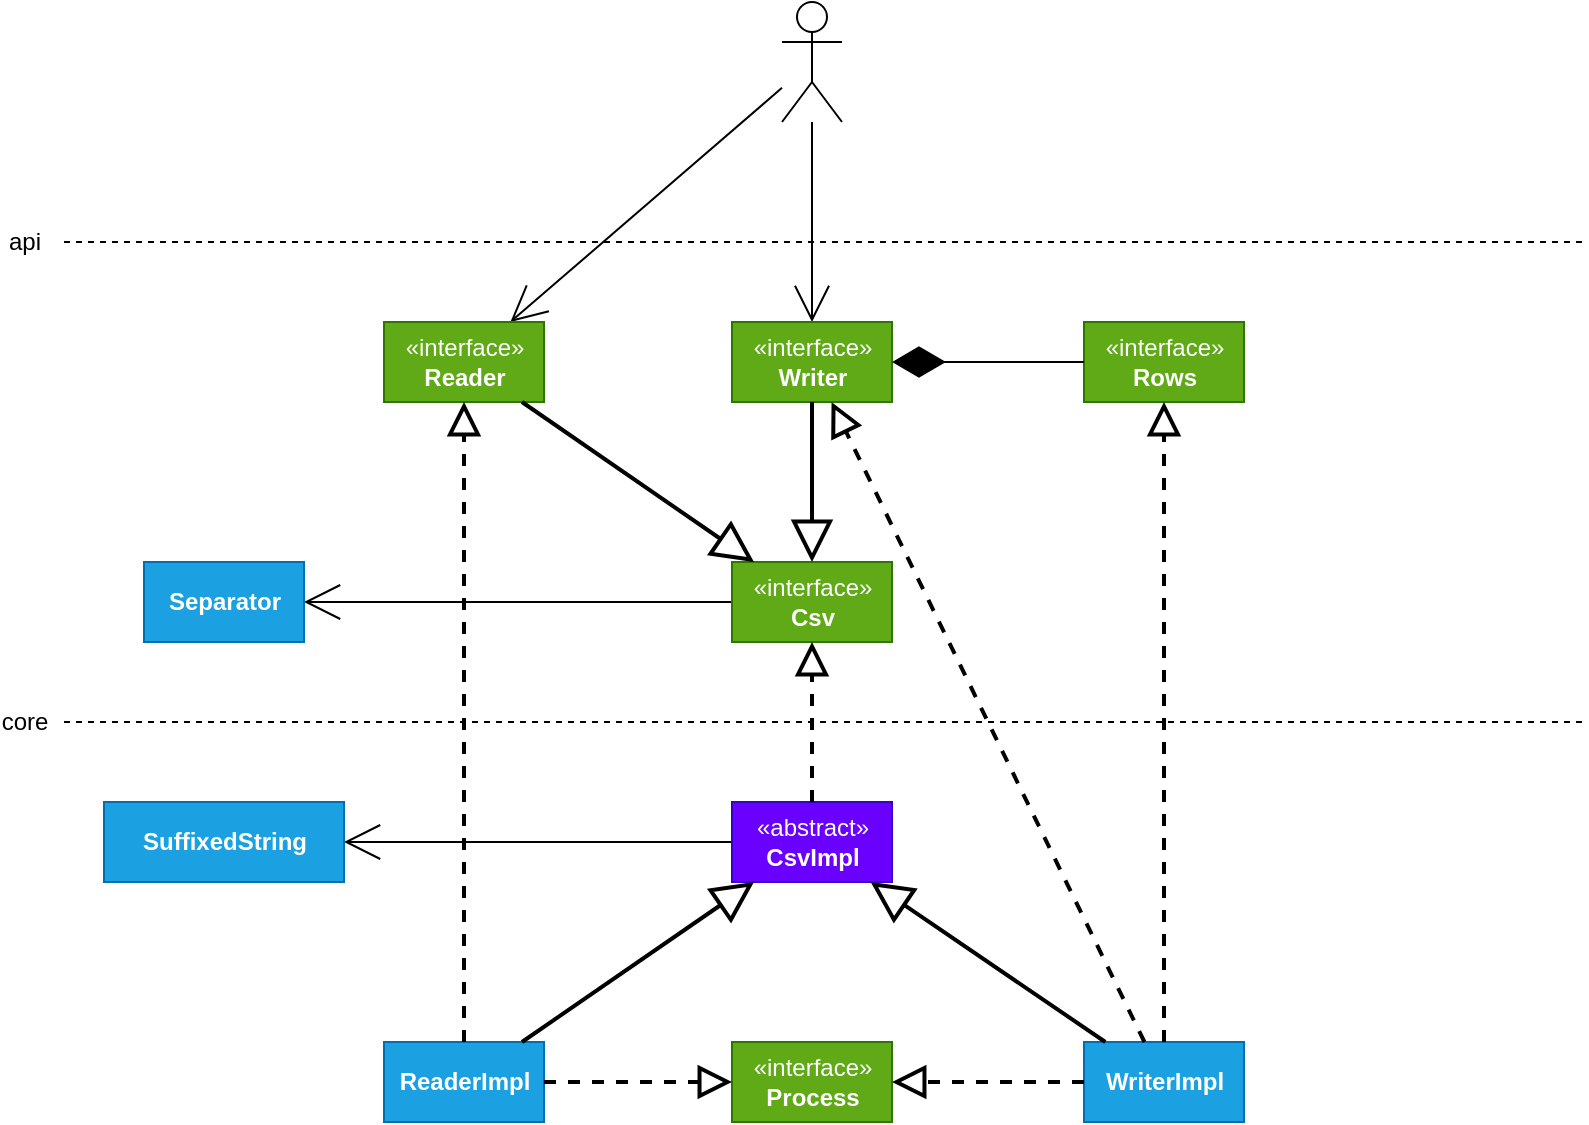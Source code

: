<mxfile version="15.8.7" type="device"><diagram id="J0RkkCuRWTNh93xaroOV" name="Page-1"><mxGraphModel dx="1422" dy="873" grid="1" gridSize="10" guides="1" tooltips="1" connect="1" arrows="1" fold="1" page="1" pageScale="1" pageWidth="827" pageHeight="1169" math="0" shadow="0"><root><mxCell id="0"/><mxCell id="1" parent="0"/><mxCell id="pkPfMdnb4WHICv_sOPfZ-6" style="rounded=0;orthogonalLoop=1;jettySize=auto;html=1;strokeWidth=1;endSize=16;endArrow=open;endFill=0;" parent="1" source="pkPfMdnb4WHICv_sOPfZ-2" target="pkPfMdnb4WHICv_sOPfZ-3" edge="1"><mxGeometry relative="1" as="geometry"/></mxCell><mxCell id="pkPfMdnb4WHICv_sOPfZ-7" style="edgeStyle=none;rounded=0;orthogonalLoop=1;jettySize=auto;html=1;endArrow=open;endFill=0;endSize=16;strokeWidth=1;" parent="1" source="pkPfMdnb4WHICv_sOPfZ-2" target="pkPfMdnb4WHICv_sOPfZ-4" edge="1"><mxGeometry relative="1" as="geometry"/></mxCell><mxCell id="pkPfMdnb4WHICv_sOPfZ-2" value="" style="shape=umlActor;verticalLabelPosition=bottom;verticalAlign=top;html=1;" parent="1" vertex="1"><mxGeometry x="399" y="40" width="30" height="60" as="geometry"/></mxCell><mxCell id="pkPfMdnb4WHICv_sOPfZ-3" value="«interface»&lt;br&gt;&lt;b&gt;Reader&lt;/b&gt;" style="html=1;fillColor=#60a917;fontColor=#ffffff;strokeColor=#2D7600;" parent="1" vertex="1"><mxGeometry x="200" y="200" width="80" height="40" as="geometry"/></mxCell><mxCell id="pkPfMdnb4WHICv_sOPfZ-4" value="«interface»&lt;br&gt;&lt;b&gt;Writer&lt;/b&gt;" style="html=1;fillColor=#60a917;fontColor=#ffffff;strokeColor=#2D7600;" parent="1" vertex="1"><mxGeometry x="374" y="200" width="80" height="40" as="geometry"/></mxCell><mxCell id="pkPfMdnb4WHICv_sOPfZ-34" style="edgeStyle=none;rounded=0;orthogonalLoop=1;jettySize=auto;html=1;fontSize=12;endArrow=open;endFill=0;endSize=16;strokeWidth=1;" parent="1" source="pkPfMdnb4WHICv_sOPfZ-8" target="pkPfMdnb4WHICv_sOPfZ-33" edge="1"><mxGeometry relative="1" as="geometry"/></mxCell><mxCell id="pkPfMdnb4WHICv_sOPfZ-8" value="«interface»&lt;br&gt;&lt;b&gt;Csv&lt;/b&gt;" style="html=1;fillColor=#60a917;fontColor=#ffffff;strokeColor=#2D7600;" parent="1" vertex="1"><mxGeometry x="374" y="320" width="80" height="40" as="geometry"/></mxCell><mxCell id="pkPfMdnb4WHICv_sOPfZ-13" value="api" style="endArrow=none;dashed=1;html=1;rounded=0;endSize=10;strokeWidth=1;fontSize=12;" parent="1" edge="1"><mxGeometry x="-1" y="-20" width="50" height="50" relative="1" as="geometry"><mxPoint x="40" y="160" as="sourcePoint"/><mxPoint x="800" y="160" as="targetPoint"/><mxPoint x="-20" y="-20" as="offset"/></mxGeometry></mxCell><mxCell id="pkPfMdnb4WHICv_sOPfZ-36" style="edgeStyle=none;rounded=0;orthogonalLoop=1;jettySize=auto;html=1;fontSize=12;endArrow=open;endFill=0;endSize=16;strokeWidth=1;" parent="1" source="pkPfMdnb4WHICv_sOPfZ-14" target="pkPfMdnb4WHICv_sOPfZ-35" edge="1"><mxGeometry relative="1" as="geometry"/></mxCell><mxCell id="pkPfMdnb4WHICv_sOPfZ-14" value="«abstract»&lt;br&gt;&lt;b&gt;CsvImpl&lt;/b&gt;" style="html=1;fillColor=#6a00ff;fontColor=#ffffff;strokeColor=#3700CC;" parent="1" vertex="1"><mxGeometry x="374" y="440" width="80" height="40" as="geometry"/></mxCell><mxCell id="pkPfMdnb4WHICv_sOPfZ-16" value="" style="endArrow=block;dashed=1;endFill=0;endSize=12;html=1;rounded=0;fontSize=12;strokeWidth=2;" parent="1" source="pkPfMdnb4WHICv_sOPfZ-14" target="pkPfMdnb4WHICv_sOPfZ-8" edge="1"><mxGeometry width="160" relative="1" as="geometry"><mxPoint x="310" y="380" as="sourcePoint"/><mxPoint x="470" y="380" as="targetPoint"/></mxGeometry></mxCell><mxCell id="pkPfMdnb4WHICv_sOPfZ-17" value="" style="endArrow=block;endSize=16;endFill=0;html=1;rounded=0;fontSize=12;strokeWidth=2;" parent="1" source="pkPfMdnb4WHICv_sOPfZ-3" target="pkPfMdnb4WHICv_sOPfZ-8" edge="1"><mxGeometry width="160" relative="1" as="geometry"><mxPoint x="200" y="290" as="sourcePoint"/><mxPoint x="360" y="290" as="targetPoint"/></mxGeometry></mxCell><mxCell id="pkPfMdnb4WHICv_sOPfZ-18" value="" style="endArrow=block;endSize=16;endFill=0;html=1;rounded=0;fontSize=12;strokeWidth=2;" parent="1" source="pkPfMdnb4WHICv_sOPfZ-4" target="pkPfMdnb4WHICv_sOPfZ-8" edge="1"><mxGeometry width="160" relative="1" as="geometry"><mxPoint x="210" y="320" as="sourcePoint"/><mxPoint x="370" y="320" as="targetPoint"/></mxGeometry></mxCell><mxCell id="pkPfMdnb4WHICv_sOPfZ-19" value="&lt;b&gt;ReaderImpl&lt;/b&gt;" style="html=1;fillColor=#1ba1e2;fontColor=#ffffff;strokeColor=#006EAF;" parent="1" vertex="1"><mxGeometry x="200" y="560" width="80" height="40" as="geometry"/></mxCell><mxCell id="pkPfMdnb4WHICv_sOPfZ-20" value="" style="endArrow=block;dashed=1;endFill=0;endSize=12;html=1;rounded=0;fontSize=12;strokeWidth=2;" parent="1" source="pkPfMdnb4WHICv_sOPfZ-19" target="pkPfMdnb4WHICv_sOPfZ-3" edge="1"><mxGeometry width="160" relative="1" as="geometry"><mxPoint x="130" y="280" as="sourcePoint"/><mxPoint x="290" y="280" as="targetPoint"/></mxGeometry></mxCell><mxCell id="pkPfMdnb4WHICv_sOPfZ-21" value="" style="endArrow=block;endSize=16;endFill=0;html=1;rounded=0;fontSize=12;strokeWidth=2;" parent="1" source="pkPfMdnb4WHICv_sOPfZ-19" target="pkPfMdnb4WHICv_sOPfZ-14" edge="1"><mxGeometry width="160" relative="1" as="geometry"><mxPoint x="240" y="400" as="sourcePoint"/><mxPoint x="400" y="400" as="targetPoint"/></mxGeometry></mxCell><mxCell id="pkPfMdnb4WHICv_sOPfZ-22" value="«interface»&lt;br&gt;&lt;b&gt;Process&lt;/b&gt;" style="html=1;fillColor=#60a917;fontColor=#ffffff;strokeColor=#2D7600;" parent="1" vertex="1"><mxGeometry x="374" y="560" width="80" height="40" as="geometry"/></mxCell><mxCell id="pkPfMdnb4WHICv_sOPfZ-23" value="" style="endArrow=block;dashed=1;endFill=0;endSize=12;html=1;rounded=0;fontSize=12;strokeWidth=2;" parent="1" source="pkPfMdnb4WHICv_sOPfZ-19" target="pkPfMdnb4WHICv_sOPfZ-22" edge="1"><mxGeometry width="160" relative="1" as="geometry"><mxPoint x="220" y="420" as="sourcePoint"/><mxPoint x="380" y="420" as="targetPoint"/></mxGeometry></mxCell><mxCell id="pkPfMdnb4WHICv_sOPfZ-24" value="core" style="endArrow=none;dashed=1;html=1;rounded=0;endSize=10;strokeWidth=1;fontSize=12;" parent="1" edge="1"><mxGeometry x="-1" y="-20" width="50" height="50" relative="1" as="geometry"><mxPoint x="40" y="400" as="sourcePoint"/><mxPoint x="800" y="400" as="targetPoint"/><mxPoint x="-20" y="-20" as="offset"/></mxGeometry></mxCell><mxCell id="pkPfMdnb4WHICv_sOPfZ-25" value="«interface»&lt;br&gt;&lt;b&gt;Rows&lt;/b&gt;" style="html=1;fillColor=#60a917;fontColor=#ffffff;strokeColor=#2D7600;" parent="1" vertex="1"><mxGeometry x="550" y="200" width="80" height="40" as="geometry"/></mxCell><mxCell id="pkPfMdnb4WHICv_sOPfZ-26" value="" style="endArrow=diamondThin;endFill=1;endSize=24;html=1;rounded=0;fontSize=12;strokeWidth=1;" parent="1" source="pkPfMdnb4WHICv_sOPfZ-25" target="pkPfMdnb4WHICv_sOPfZ-4" edge="1"><mxGeometry width="160" relative="1" as="geometry"><mxPoint x="530" y="280" as="sourcePoint"/><mxPoint x="690" y="280" as="targetPoint"/></mxGeometry></mxCell><mxCell id="pkPfMdnb4WHICv_sOPfZ-28" value="&lt;b&gt;WriterImpl&lt;/b&gt;" style="html=1;fillColor=#1ba1e2;fontColor=#ffffff;strokeColor=#006EAF;" parent="1" vertex="1"><mxGeometry x="550" y="560" width="80" height="40" as="geometry"/></mxCell><mxCell id="pkPfMdnb4WHICv_sOPfZ-29" value="" style="endArrow=block;endSize=16;endFill=0;html=1;rounded=0;fontSize=12;strokeWidth=2;" parent="1" source="pkPfMdnb4WHICv_sOPfZ-28" target="pkPfMdnb4WHICv_sOPfZ-14" edge="1"><mxGeometry width="160" relative="1" as="geometry"><mxPoint x="290" y="470" as="sourcePoint"/><mxPoint x="384" y="470" as="targetPoint"/></mxGeometry></mxCell><mxCell id="pkPfMdnb4WHICv_sOPfZ-30" value="" style="endArrow=block;dashed=1;endFill=0;endSize=12;html=1;rounded=0;fontSize=12;strokeWidth=2;" parent="1" source="pkPfMdnb4WHICv_sOPfZ-28" target="pkPfMdnb4WHICv_sOPfZ-22" edge="1"><mxGeometry width="160" relative="1" as="geometry"><mxPoint x="279" y="490" as="sourcePoint"/><mxPoint x="395" y="570" as="targetPoint"/></mxGeometry></mxCell><mxCell id="pkPfMdnb4WHICv_sOPfZ-31" value="" style="endArrow=block;dashed=1;endFill=0;endSize=12;html=1;rounded=0;fontSize=12;strokeWidth=2;" parent="1" source="pkPfMdnb4WHICv_sOPfZ-28" target="pkPfMdnb4WHICv_sOPfZ-25" edge="1"><mxGeometry width="160" relative="1" as="geometry"><mxPoint x="424" y="450" as="sourcePoint"/><mxPoint x="424" y="370" as="targetPoint"/></mxGeometry></mxCell><mxCell id="pkPfMdnb4WHICv_sOPfZ-32" value="" style="endArrow=block;dashed=1;endFill=0;endSize=12;html=1;rounded=0;fontSize=12;strokeWidth=2;" parent="1" source="pkPfMdnb4WHICv_sOPfZ-28" target="pkPfMdnb4WHICv_sOPfZ-4" edge="1"><mxGeometry width="160" relative="1" as="geometry"><mxPoint x="600" y="450" as="sourcePoint"/><mxPoint x="600" y="250" as="targetPoint"/></mxGeometry></mxCell><mxCell id="pkPfMdnb4WHICv_sOPfZ-33" value="&lt;b&gt;Separator&lt;/b&gt;" style="html=1;fillColor=#1ba1e2;fontColor=#ffffff;strokeColor=#006EAF;" parent="1" vertex="1"><mxGeometry x="80" y="320" width="80" height="40" as="geometry"/></mxCell><mxCell id="pkPfMdnb4WHICv_sOPfZ-35" value="&lt;b&gt;SuffixedString&lt;/b&gt;" style="html=1;fillColor=#1ba1e2;fontColor=#ffffff;strokeColor=#006EAF;" parent="1" vertex="1"><mxGeometry x="60" y="440" width="120" height="40" as="geometry"/></mxCell></root></mxGraphModel></diagram></mxfile>